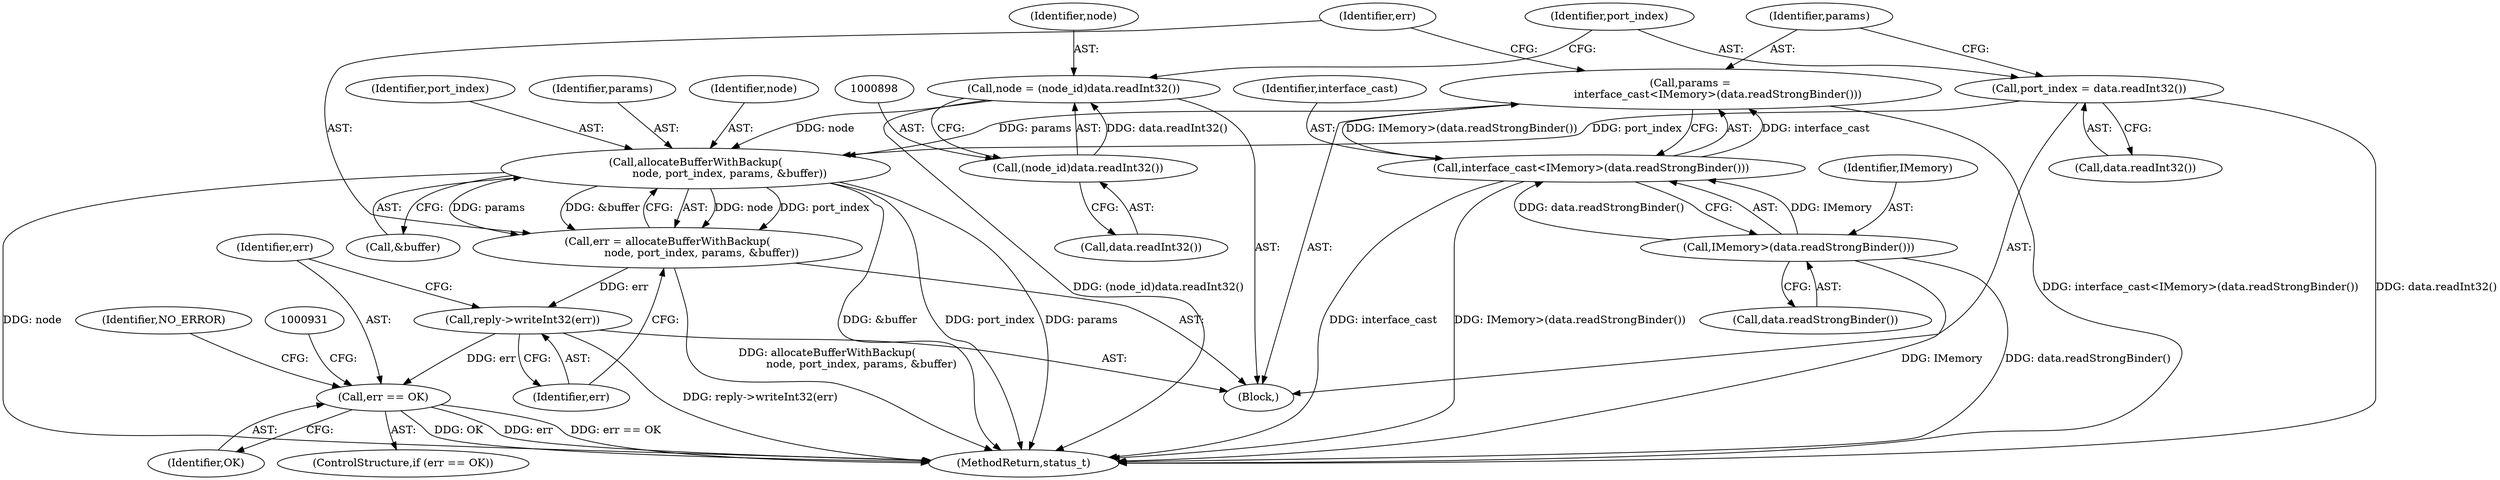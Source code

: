 digraph "0_Android_1171e7c047bf79e7c93342bb6a812c9edd86aa84@API" {
"1000916" [label="(Call,allocateBufferWithBackup(\n                    node, port_index, params, &buffer))"];
"1000895" [label="(Call,node = (node_id)data.readInt32())"];
"1000897" [label="(Call,(node_id)data.readInt32())"];
"1000901" [label="(Call,port_index = data.readInt32())"];
"1000905" [label="(Call,params =\n                interface_cast<IMemory>(data.readStrongBinder()))"];
"1000907" [label="(Call,interface_cast<IMemory>(data.readStrongBinder()))"];
"1000909" [label="(Call,IMemory>(data.readStrongBinder()))"];
"1000914" [label="(Call,err = allocateBufferWithBackup(\n                    node, port_index, params, &buffer))"];
"1000922" [label="(Call,reply->writeInt32(err))"];
"1000925" [label="(Call,err == OK)"];
"1000927" [label="(Identifier,OK)"];
"1000909" [label="(Call,IMemory>(data.readStrongBinder()))"];
"1000911" [label="(Call,data.readStrongBinder())"];
"1000908" [label="(Identifier,interface_cast)"];
"1000923" [label="(Identifier,err)"];
"1000915" [label="(Identifier,err)"];
"1000934" [label="(Identifier,NO_ERROR)"];
"1000917" [label="(Identifier,node)"];
"1000907" [label="(Call,interface_cast<IMemory>(data.readStrongBinder()))"];
"1000901" [label="(Call,port_index = data.readInt32())"];
"1000925" [label="(Call,err == OK)"];
"1000924" [label="(ControlStructure,if (err == OK))"];
"1001075" [label="(MethodReturn,status_t)"];
"1000920" [label="(Call,&buffer)"];
"1000906" [label="(Identifier,params)"];
"1000897" [label="(Call,(node_id)data.readInt32())"];
"1000922" [label="(Call,reply->writeInt32(err))"];
"1000903" [label="(Call,data.readInt32())"];
"1000896" [label="(Identifier,node)"];
"1000910" [label="(Identifier,IMemory)"];
"1000918" [label="(Identifier,port_index)"];
"1000916" [label="(Call,allocateBufferWithBackup(\n                    node, port_index, params, &buffer))"];
"1000919" [label="(Identifier,params)"];
"1000889" [label="(Block,)"];
"1000914" [label="(Call,err = allocateBufferWithBackup(\n                    node, port_index, params, &buffer))"];
"1000895" [label="(Call,node = (node_id)data.readInt32())"];
"1000926" [label="(Identifier,err)"];
"1000899" [label="(Call,data.readInt32())"];
"1000905" [label="(Call,params =\n                interface_cast<IMemory>(data.readStrongBinder()))"];
"1000902" [label="(Identifier,port_index)"];
"1000916" -> "1000914"  [label="AST: "];
"1000916" -> "1000920"  [label="CFG: "];
"1000917" -> "1000916"  [label="AST: "];
"1000918" -> "1000916"  [label="AST: "];
"1000919" -> "1000916"  [label="AST: "];
"1000920" -> "1000916"  [label="AST: "];
"1000914" -> "1000916"  [label="CFG: "];
"1000916" -> "1001075"  [label="DDG: &buffer"];
"1000916" -> "1001075"  [label="DDG: port_index"];
"1000916" -> "1001075"  [label="DDG: params"];
"1000916" -> "1001075"  [label="DDG: node"];
"1000916" -> "1000914"  [label="DDG: node"];
"1000916" -> "1000914"  [label="DDG: port_index"];
"1000916" -> "1000914"  [label="DDG: params"];
"1000916" -> "1000914"  [label="DDG: &buffer"];
"1000895" -> "1000916"  [label="DDG: node"];
"1000901" -> "1000916"  [label="DDG: port_index"];
"1000905" -> "1000916"  [label="DDG: params"];
"1000895" -> "1000889"  [label="AST: "];
"1000895" -> "1000897"  [label="CFG: "];
"1000896" -> "1000895"  [label="AST: "];
"1000897" -> "1000895"  [label="AST: "];
"1000902" -> "1000895"  [label="CFG: "];
"1000895" -> "1001075"  [label="DDG: (node_id)data.readInt32()"];
"1000897" -> "1000895"  [label="DDG: data.readInt32()"];
"1000897" -> "1000899"  [label="CFG: "];
"1000898" -> "1000897"  [label="AST: "];
"1000899" -> "1000897"  [label="AST: "];
"1000901" -> "1000889"  [label="AST: "];
"1000901" -> "1000903"  [label="CFG: "];
"1000902" -> "1000901"  [label="AST: "];
"1000903" -> "1000901"  [label="AST: "];
"1000906" -> "1000901"  [label="CFG: "];
"1000901" -> "1001075"  [label="DDG: data.readInt32()"];
"1000905" -> "1000889"  [label="AST: "];
"1000905" -> "1000907"  [label="CFG: "];
"1000906" -> "1000905"  [label="AST: "];
"1000907" -> "1000905"  [label="AST: "];
"1000915" -> "1000905"  [label="CFG: "];
"1000905" -> "1001075"  [label="DDG: interface_cast<IMemory>(data.readStrongBinder())"];
"1000907" -> "1000905"  [label="DDG: interface_cast"];
"1000907" -> "1000905"  [label="DDG: IMemory>(data.readStrongBinder())"];
"1000907" -> "1000909"  [label="CFG: "];
"1000908" -> "1000907"  [label="AST: "];
"1000909" -> "1000907"  [label="AST: "];
"1000907" -> "1001075"  [label="DDG: interface_cast"];
"1000907" -> "1001075"  [label="DDG: IMemory>(data.readStrongBinder())"];
"1000909" -> "1000907"  [label="DDG: IMemory"];
"1000909" -> "1000907"  [label="DDG: data.readStrongBinder()"];
"1000909" -> "1000911"  [label="CFG: "];
"1000910" -> "1000909"  [label="AST: "];
"1000911" -> "1000909"  [label="AST: "];
"1000909" -> "1001075"  [label="DDG: data.readStrongBinder()"];
"1000909" -> "1001075"  [label="DDG: IMemory"];
"1000914" -> "1000889"  [label="AST: "];
"1000915" -> "1000914"  [label="AST: "];
"1000923" -> "1000914"  [label="CFG: "];
"1000914" -> "1001075"  [label="DDG: allocateBufferWithBackup(\n                    node, port_index, params, &buffer)"];
"1000914" -> "1000922"  [label="DDG: err"];
"1000922" -> "1000889"  [label="AST: "];
"1000922" -> "1000923"  [label="CFG: "];
"1000923" -> "1000922"  [label="AST: "];
"1000926" -> "1000922"  [label="CFG: "];
"1000922" -> "1001075"  [label="DDG: reply->writeInt32(err)"];
"1000922" -> "1000925"  [label="DDG: err"];
"1000925" -> "1000924"  [label="AST: "];
"1000925" -> "1000927"  [label="CFG: "];
"1000926" -> "1000925"  [label="AST: "];
"1000927" -> "1000925"  [label="AST: "];
"1000931" -> "1000925"  [label="CFG: "];
"1000934" -> "1000925"  [label="CFG: "];
"1000925" -> "1001075"  [label="DDG: err"];
"1000925" -> "1001075"  [label="DDG: err == OK"];
"1000925" -> "1001075"  [label="DDG: OK"];
}
